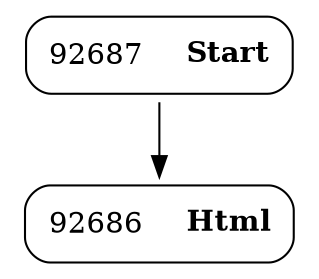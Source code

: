 digraph ast {
node [shape=none];
92687 [label=<<TABLE border='1' cellspacing='0' cellpadding='10' style='rounded' ><TR><TD border='0'>92687</TD><TD border='0'><B>Start</B></TD></TR></TABLE>>];
92687 -> 92686 [weight=2];
92686 [label=<<TABLE border='1' cellspacing='0' cellpadding='10' style='rounded' ><TR><TD border='0'>92686</TD><TD border='0'><B>Html</B></TD></TR></TABLE>>];
}
